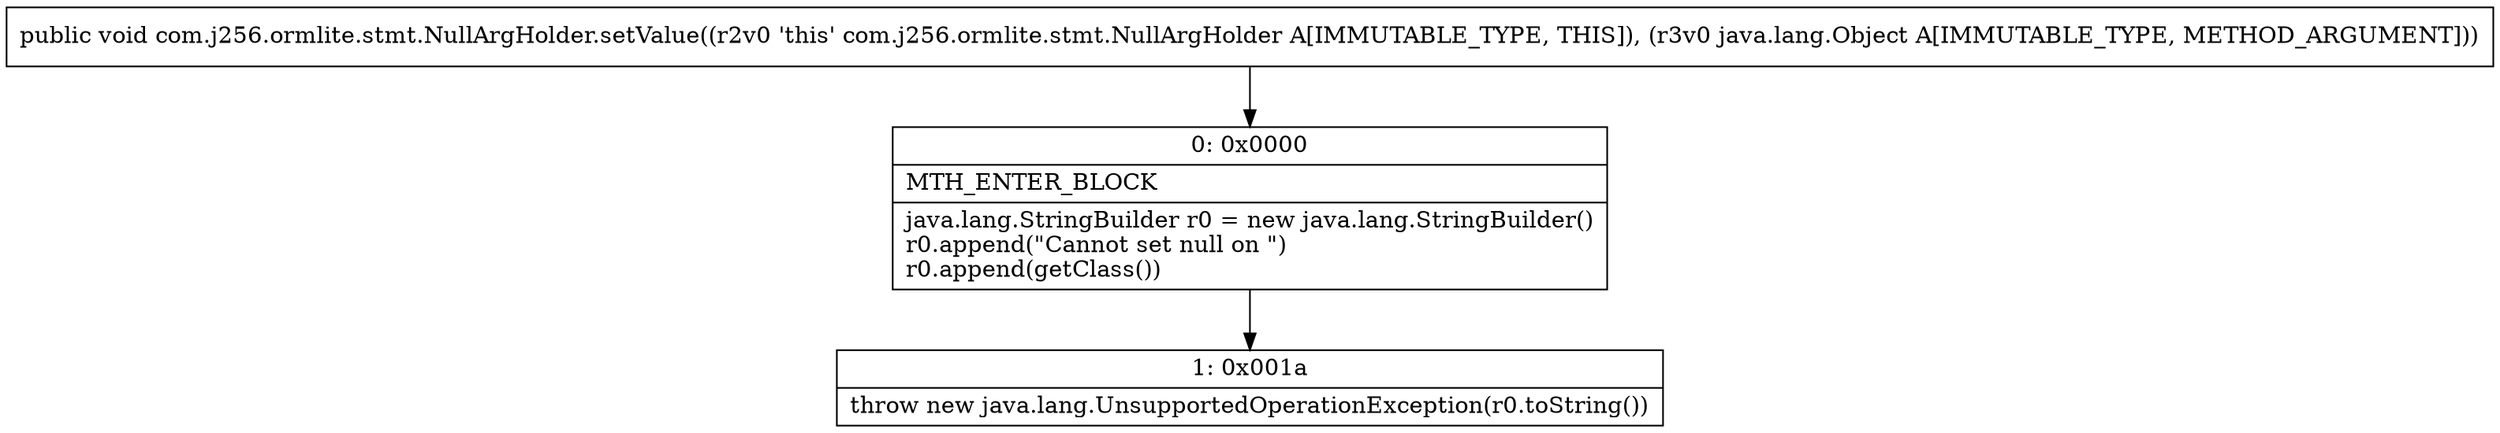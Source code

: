 digraph "CFG forcom.j256.ormlite.stmt.NullArgHolder.setValue(Ljava\/lang\/Object;)V" {
Node_0 [shape=record,label="{0\:\ 0x0000|MTH_ENTER_BLOCK\l|java.lang.StringBuilder r0 = new java.lang.StringBuilder()\lr0.append(\"Cannot set null on \")\lr0.append(getClass())\l}"];
Node_1 [shape=record,label="{1\:\ 0x001a|throw new java.lang.UnsupportedOperationException(r0.toString())\l}"];
MethodNode[shape=record,label="{public void com.j256.ormlite.stmt.NullArgHolder.setValue((r2v0 'this' com.j256.ormlite.stmt.NullArgHolder A[IMMUTABLE_TYPE, THIS]), (r3v0 java.lang.Object A[IMMUTABLE_TYPE, METHOD_ARGUMENT])) }"];
MethodNode -> Node_0;
Node_0 -> Node_1;
}


